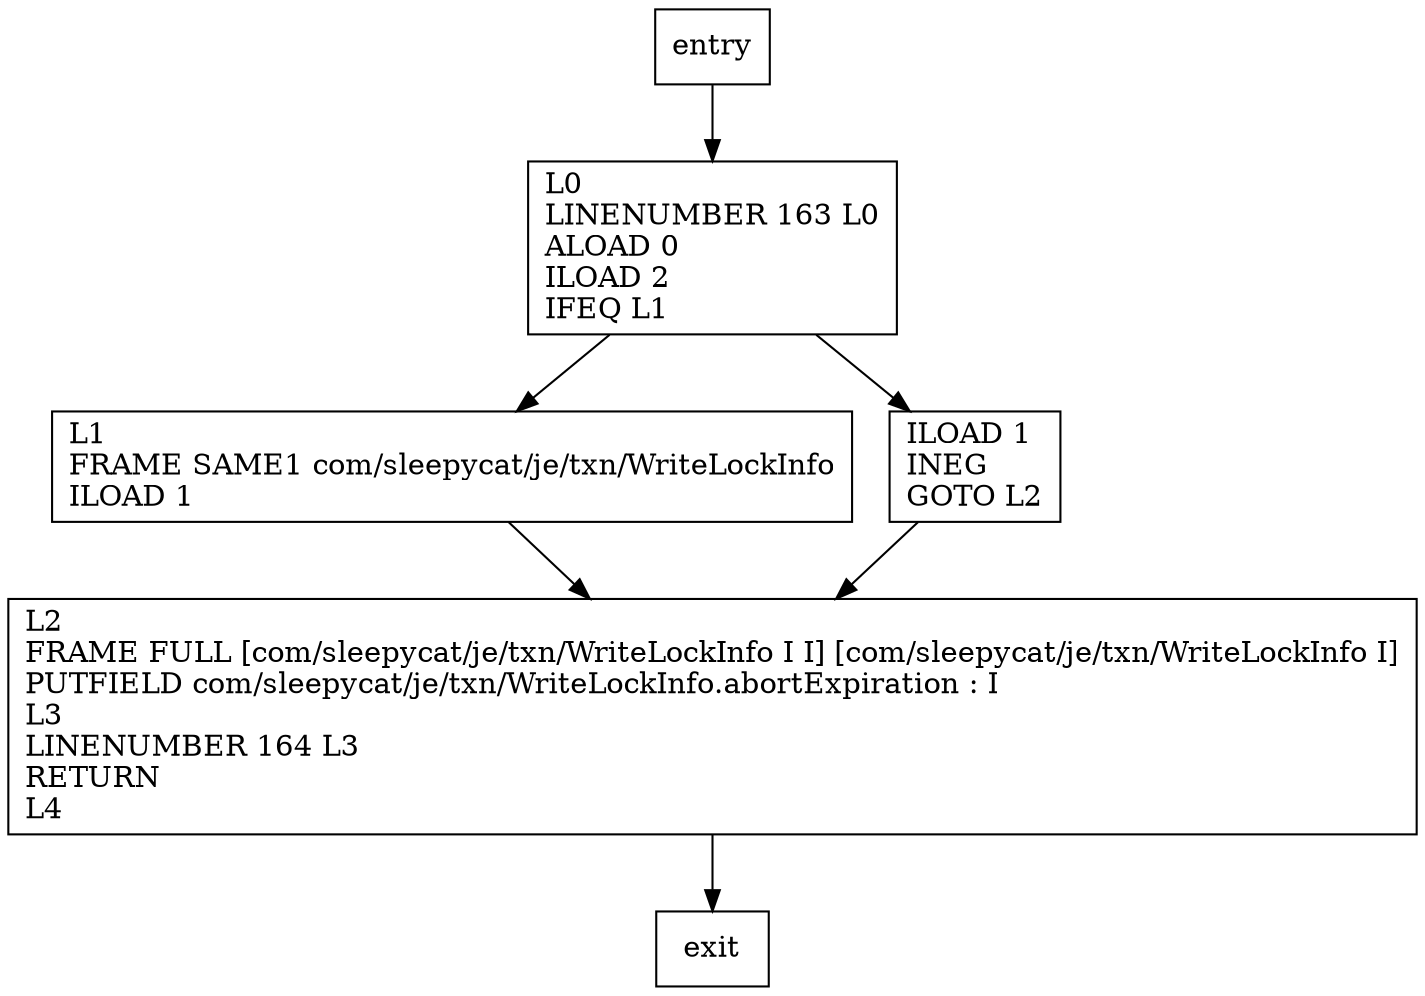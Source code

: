 digraph setAbortExpiration {
node [shape=record];
729827711 [label="L0\lLINENUMBER 163 L0\lALOAD 0\lILOAD 2\lIFEQ L1\l"];
1275071684 [label="L1\lFRAME SAME1 com/sleepycat/je/txn/WriteLockInfo\lILOAD 1\l"];
1815479580 [label="L2\lFRAME FULL [com/sleepycat/je/txn/WriteLockInfo I I] [com/sleepycat/je/txn/WriteLockInfo I]\lPUTFIELD com/sleepycat/je/txn/WriteLockInfo.abortExpiration : I\lL3\lLINENUMBER 164 L3\lRETURN\lL4\l"];
1861495165 [label="ILOAD 1\lINEG\lGOTO L2\l"];
entry;
exit;
entry -> 729827711;
729827711 -> 1275071684;
729827711 -> 1861495165;
1275071684 -> 1815479580;
1815479580 -> exit;
1861495165 -> 1815479580;
}

